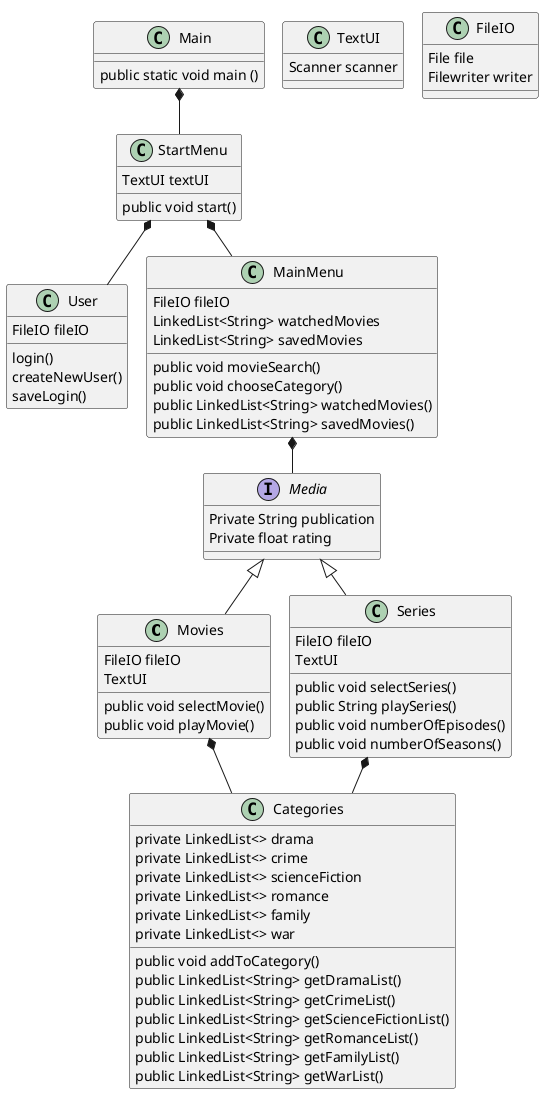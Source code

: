 @startuml
'https://plantuml.com/class-diagram
!pragma layout smetana

class Movies
class Series
interface Media
class Categories
class User
class StartMenu
class MainMenu
class Main
class TextUI
class FileIO


Media <|-- Movies
Media <|-- Series

Movies *-- Categories
Series *-- Categories
StartMenu *-- User
StartMenu *-- MainMenu
Main *-- StartMenu
MainMenu *-- Media


class TextUI
{
Scanner scanner
}

class FileIO {
File file
Filewriter writer
}

class Main {
public static void main ()
}

class StartMenu {
TextUI textUI
public void start()

}

class Categories {
private LinkedList<> drama
private LinkedList<> crime
private LinkedList<> scienceFiction
private LinkedList<> romance
private LinkedList<> family
private LinkedList<> war

public void addToCategory()
public LinkedList<String> getDramaList()
public LinkedList<String> getCrimeList()
public LinkedList<String> getScienceFictionList()
public LinkedList<String> getRomanceList()
public LinkedList<String> getFamilyList()
public LinkedList<String> getWarList()
}

Interface Media {
Private String publication
Private float rating
}

class Movies{
FileIO fileIO
TextUI
public void selectMovie()
public void playMovie()
}

class Series {
FileIO fileIO
TextUI
public void selectSeries()
public String playSeries()
public void numberOfEpisodes()
public void numberOfSeasons()
}

class User{
FileIO fileIO
login()
createNewUser()
saveLogin()
}

class MainMenu {
FileIO fileIO
LinkedList<String> watchedMovies
LinkedList<String> savedMovies
public void movieSearch()
public void chooseCategory()
public LinkedList<String> watchedMovies()
public LinkedList<String> savedMovies()
}


@enduml